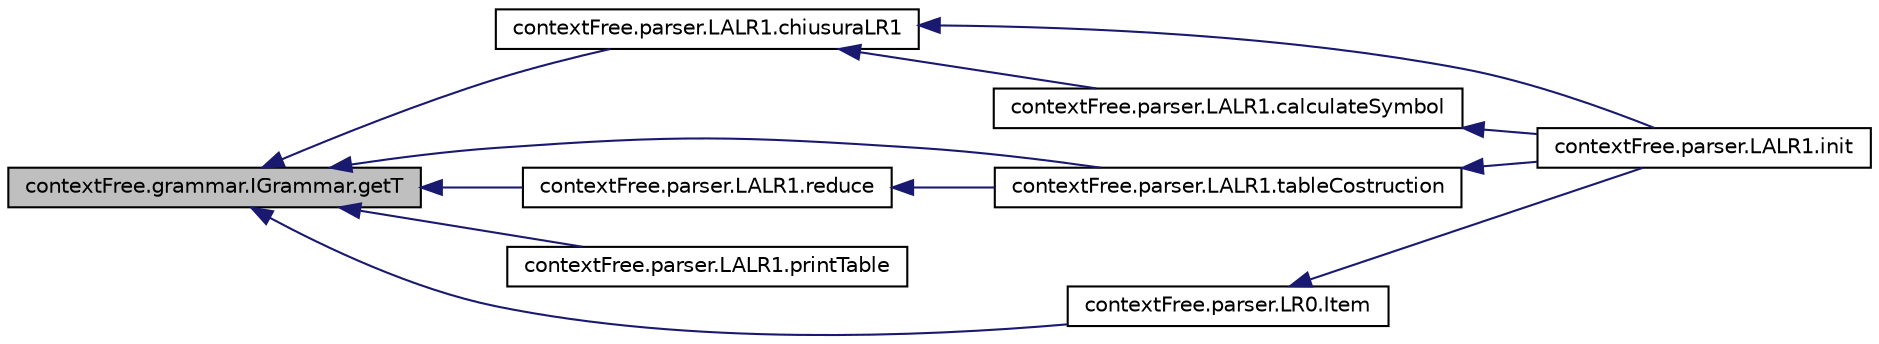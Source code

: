 digraph G
{
  edge [fontname="Helvetica",fontsize="10",labelfontname="Helvetica",labelfontsize="10"];
  node [fontname="Helvetica",fontsize="10",shape=record];
  rankdir="LR";
  Node1 [label="contextFree.grammar.IGrammar.getT",height=0.2,width=0.4,color="black", fillcolor="grey75", style="filled" fontcolor="black"];
  Node1 -> Node2 [dir="back",color="midnightblue",fontsize="10",style="solid"];
  Node2 [label="contextFree.parser.LALR1.chiusuraLR1",height=0.2,width=0.4,color="black", fillcolor="white", style="filled",URL="$classcontext_free_1_1parser_1_1_l_a_l_r1.html#ac711dbbc2be25d15c1a8aade7579e94e",tooltip="Passed a list of production I that form the kernel of a state, return closing it, and the lookahead s..."];
  Node2 -> Node3 [dir="back",color="midnightblue",fontsize="10",style="solid"];
  Node3 [label="contextFree.parser.LALR1.init",height=0.2,width=0.4,color="black", fillcolor="white", style="filled",URL="$classcontext_free_1_1parser_1_1_l_a_l_r1.html#a7618cff4af4edfffb9a538a7cb1e79cf",tooltip="Initialize the LALR(1) automaton from LR0 automaton."];
  Node2 -> Node4 [dir="back",color="midnightblue",fontsize="10",style="solid"];
  Node4 [label="contextFree.parser.LALR1.calculateSymbol",height=0.2,width=0.4,color="black", fillcolor="white", style="filled",URL="$classcontext_free_1_1parser_1_1_l_a_l_r1.html#aeec32b5c83e031225114f46ac377f804",tooltip="Calculate one step of lookahead symbol from an automaton with the algorithm of spontaneous generation..."];
  Node4 -> Node3 [dir="back",color="midnightblue",fontsize="10",style="solid"];
  Node1 -> Node5 [dir="back",color="midnightblue",fontsize="10",style="solid"];
  Node5 [label="contextFree.parser.LALR1.tableCostruction",height=0.2,width=0.4,color="black", fillcolor="white", style="filled",URL="$classcontext_free_1_1parser_1_1_l_a_l_r1.html#a79576626b3b59b832faecc986b293b36",tooltip="builds the Action table GoTo from an automa LALR1 and tells us if it is or not type of LALR1..."];
  Node5 -> Node3 [dir="back",color="midnightblue",fontsize="10",style="solid"];
  Node1 -> Node6 [dir="back",color="midnightblue",fontsize="10",style="solid"];
  Node6 [label="contextFree.parser.LALR1.reduce",height=0.2,width=0.4,color="black", fillcolor="white", style="filled",URL="$classcontext_free_1_1parser_1_1_l_a_l_r1.html#a2281981b3043c0150c1b3d3967572b1f",tooltip="if the point is in the last position he wrote the reduces in the action table."];
  Node6 -> Node5 [dir="back",color="midnightblue",fontsize="10",style="solid"];
  Node1 -> Node7 [dir="back",color="midnightblue",fontsize="10",style="solid"];
  Node7 [label="contextFree.parser.LALR1.printTable",height=0.2,width=0.4,color="black", fillcolor="white", style="filled",URL="$classcontext_free_1_1parser_1_1_l_a_l_r1.html#ad7628eb817b4a8efff71f6e22cc1659f",tooltip="Return a string with tables Goto Action."];
  Node1 -> Node8 [dir="back",color="midnightblue",fontsize="10",style="solid"];
  Node8 [label="contextFree.parser.LR0.Item",height=0.2,width=0.4,color="black", fillcolor="white", style="filled",URL="$classcontext_free_1_1parser_1_1_l_r0.html#aa96d752420b690ccbbc9fad67691f36a",tooltip="given a grammar G we calculate the associated grammar augmented by adding the production S &#39;:: =..."];
  Node8 -> Node3 [dir="back",color="midnightblue",fontsize="10",style="solid"];
}
